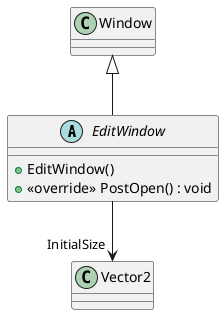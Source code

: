 @startuml
abstract class EditWindow {
    + EditWindow()
    + <<override>> PostOpen() : void
}
Window <|-- EditWindow
EditWindow --> "InitialSize" Vector2
@enduml
